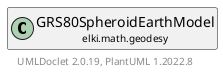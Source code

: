 @startuml
    remove .*\.(Instance|Par|Parameterizer|Factory)$
    set namespaceSeparator none
    hide empty fields
    hide empty methods

    class "<size:14>GRS80SpheroidEarthModel.Par\n<size:10>elki.math.geodesy" as elki.math.geodesy.GRS80SpheroidEarthModel.Par [[GRS80SpheroidEarthModel.Par.html]] {
        +make(): GRS80SpheroidEarthModel
    }

    interface "<size:14>Parameterizer\n<size:10>elki.utilities.optionhandling" as elki.utilities.optionhandling.Parameterizer [[../../utilities/optionhandling/Parameterizer.html]] {
        {abstract} +make(): Object
    }
    class "<size:14>GRS80SpheroidEarthModel\n<size:10>elki.math.geodesy" as elki.math.geodesy.GRS80SpheroidEarthModel [[GRS80SpheroidEarthModel.html]]

    elki.utilities.optionhandling.Parameterizer <|.. elki.math.geodesy.GRS80SpheroidEarthModel.Par
    elki.math.geodesy.GRS80SpheroidEarthModel +-- elki.math.geodesy.GRS80SpheroidEarthModel.Par

    center footer UMLDoclet 2.0.19, PlantUML 1.2022.8
@enduml
